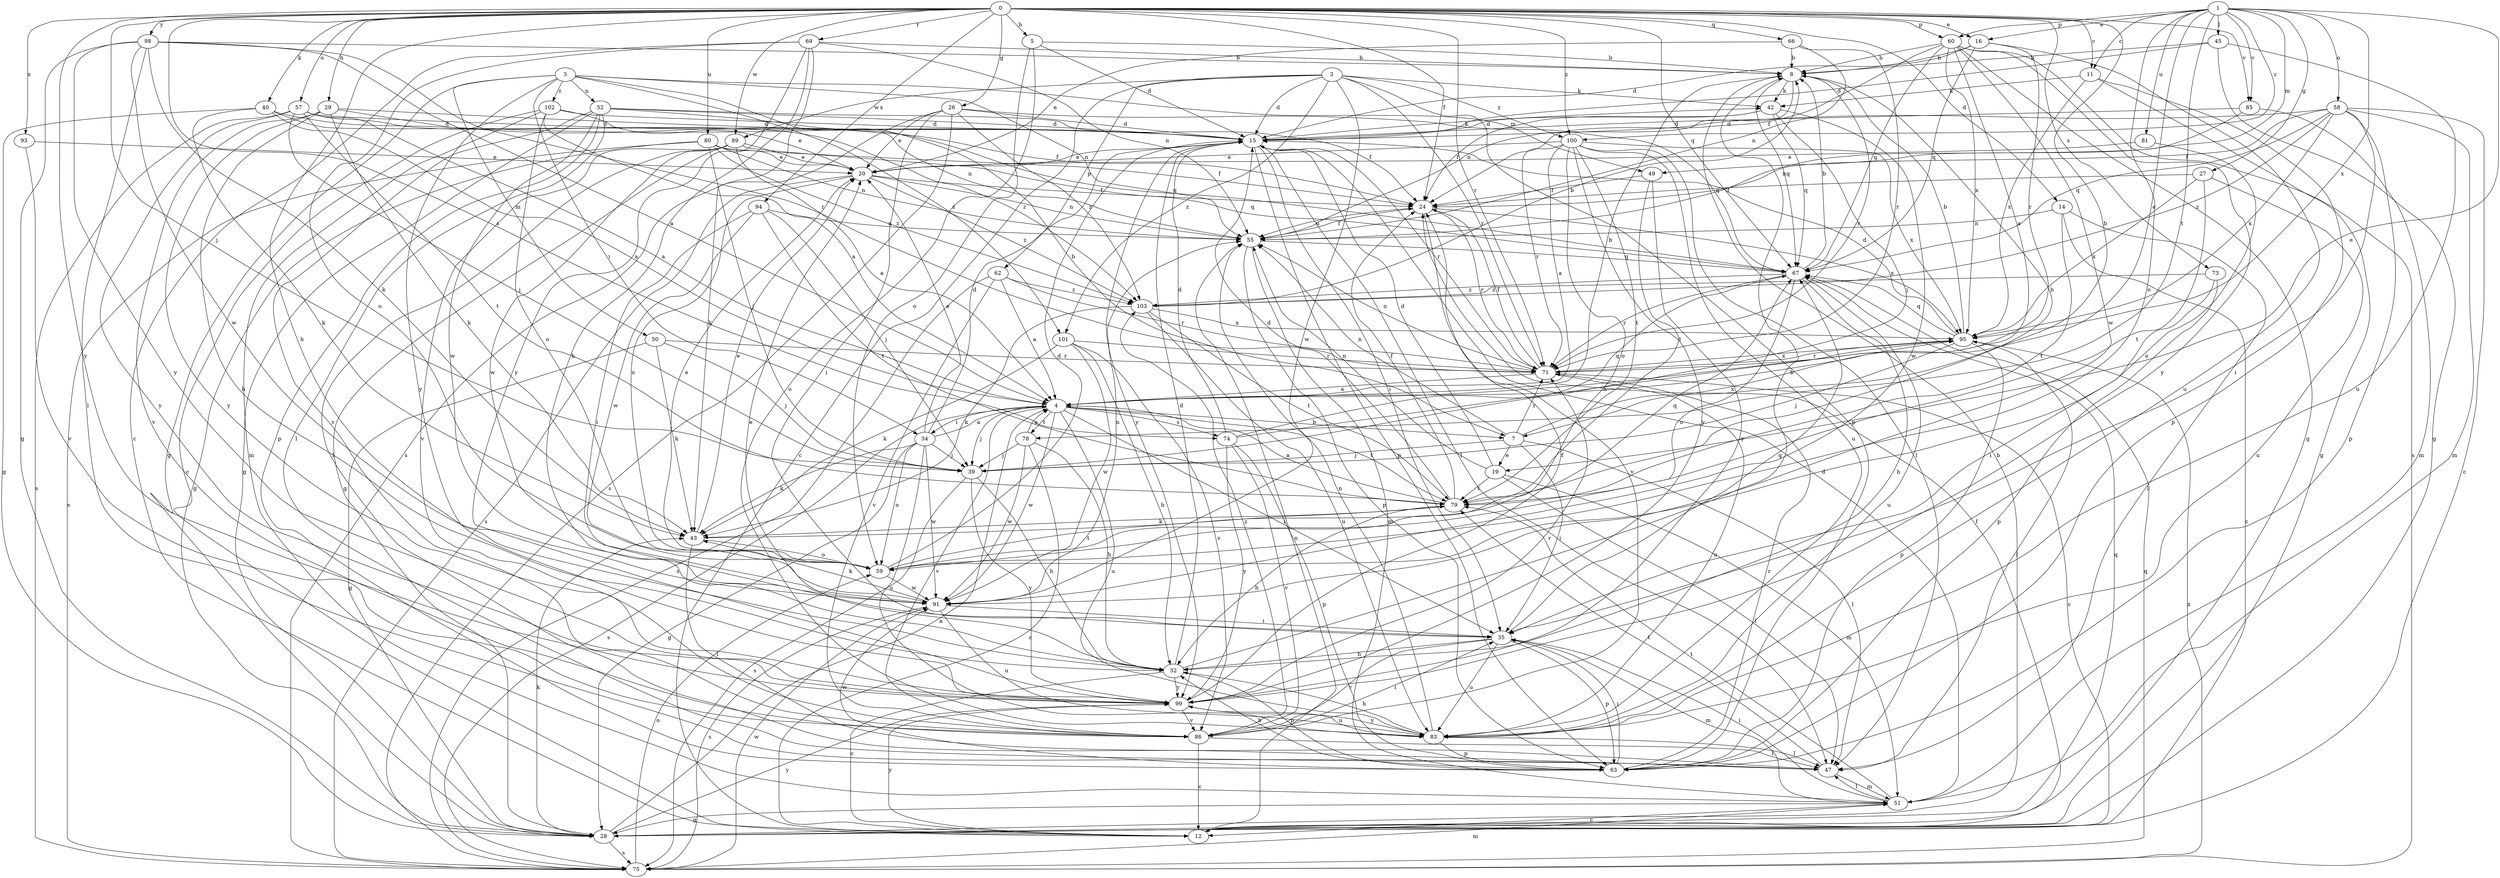 strict digraph  {
0;
1;
2;
3;
4;
5;
7;
8;
11;
12;
14;
15;
16;
19;
20;
24;
26;
27;
28;
29;
32;
34;
35;
39;
40;
42;
43;
45;
47;
49;
50;
51;
52;
55;
57;
58;
59;
60;
62;
63;
66;
67;
69;
71;
73;
74;
75;
78;
79;
80;
81;
83;
85;
86;
89;
91;
93;
94;
95;
98;
99;
100;
101;
102;
103;
0 -> 5  [label=b];
0 -> 7  [label=b];
0 -> 11  [label=c];
0 -> 14  [label=d];
0 -> 16  [label=e];
0 -> 24  [label=f];
0 -> 26  [label=g];
0 -> 29  [label=h];
0 -> 32  [label=h];
0 -> 39  [label=j];
0 -> 40  [label=k];
0 -> 57  [label=o];
0 -> 60  [label=p];
0 -> 66  [label=q];
0 -> 67  [label=q];
0 -> 69  [label=r];
0 -> 71  [label=r];
0 -> 73  [label=s];
0 -> 74  [label=s];
0 -> 80  [label=u];
0 -> 85  [label=v];
0 -> 89  [label=w];
0 -> 93  [label=x];
0 -> 94  [label=x];
0 -> 98  [label=y];
0 -> 99  [label=y];
0 -> 100  [label=z];
1 -> 4  [label=a];
1 -> 11  [label=c];
1 -> 16  [label=e];
1 -> 19  [label=e];
1 -> 27  [label=g];
1 -> 45  [label=l];
1 -> 49  [label=m];
1 -> 58  [label=o];
1 -> 59  [label=o];
1 -> 60  [label=p];
1 -> 78  [label=t];
1 -> 81  [label=u];
1 -> 85  [label=v];
1 -> 95  [label=x];
1 -> 100  [label=z];
2 -> 12  [label=c];
2 -> 15  [label=d];
2 -> 42  [label=k];
2 -> 62  [label=p];
2 -> 63  [label=p];
2 -> 71  [label=r];
2 -> 89  [label=w];
2 -> 91  [label=w];
2 -> 100  [label=z];
2 -> 101  [label=z];
3 -> 7  [label=b];
3 -> 28  [label=g];
3 -> 34  [label=i];
3 -> 49  [label=m];
3 -> 50  [label=m];
3 -> 52  [label=n];
3 -> 55  [label=n];
3 -> 99  [label=y];
3 -> 101  [label=z];
3 -> 102  [label=z];
4 -> 7  [label=b];
4 -> 8  [label=b];
4 -> 34  [label=i];
4 -> 35  [label=i];
4 -> 39  [label=j];
4 -> 74  [label=s];
4 -> 75  [label=s];
4 -> 78  [label=t];
4 -> 79  [label=t];
4 -> 83  [label=u];
4 -> 86  [label=v];
4 -> 91  [label=w];
5 -> 8  [label=b];
5 -> 15  [label=d];
5 -> 59  [label=o];
5 -> 83  [label=u];
7 -> 19  [label=e];
7 -> 35  [label=i];
7 -> 39  [label=j];
7 -> 47  [label=l];
7 -> 55  [label=n];
7 -> 71  [label=r];
7 -> 95  [label=x];
8 -> 42  [label=k];
8 -> 55  [label=n];
8 -> 67  [label=q];
8 -> 71  [label=r];
11 -> 28  [label=g];
11 -> 42  [label=k];
11 -> 63  [label=p];
11 -> 95  [label=x];
12 -> 24  [label=f];
12 -> 55  [label=n];
12 -> 99  [label=y];
14 -> 12  [label=c];
14 -> 47  [label=l];
14 -> 55  [label=n];
14 -> 79  [label=t];
15 -> 20  [label=e];
15 -> 35  [label=i];
15 -> 42  [label=k];
15 -> 47  [label=l];
15 -> 63  [label=p];
15 -> 71  [label=r];
15 -> 99  [label=y];
16 -> 8  [label=b];
16 -> 15  [label=d];
16 -> 67  [label=q];
16 -> 71  [label=r];
16 -> 83  [label=u];
19 -> 15  [label=d];
19 -> 47  [label=l];
19 -> 51  [label=m];
19 -> 55  [label=n];
19 -> 79  [label=t];
20 -> 24  [label=f];
20 -> 55  [label=n];
20 -> 59  [label=o];
20 -> 75  [label=s];
20 -> 103  [label=z];
24 -> 55  [label=n];
24 -> 71  [label=r];
24 -> 86  [label=v];
24 -> 95  [label=x];
26 -> 15  [label=d];
26 -> 20  [label=e];
26 -> 35  [label=i];
26 -> 43  [label=k];
26 -> 67  [label=q];
26 -> 75  [label=s];
26 -> 103  [label=z];
27 -> 24  [label=f];
27 -> 79  [label=t];
27 -> 83  [label=u];
27 -> 95  [label=x];
28 -> 4  [label=a];
28 -> 8  [label=b];
28 -> 43  [label=k];
28 -> 67  [label=q];
28 -> 75  [label=s];
28 -> 99  [label=y];
29 -> 15  [label=d];
29 -> 24  [label=f];
29 -> 32  [label=h];
29 -> 43  [label=k];
29 -> 86  [label=v];
29 -> 99  [label=y];
32 -> 8  [label=b];
32 -> 12  [label=c];
32 -> 15  [label=d];
32 -> 20  [label=e];
32 -> 63  [label=p];
32 -> 99  [label=y];
34 -> 4  [label=a];
34 -> 15  [label=d];
34 -> 20  [label=e];
34 -> 28  [label=g];
34 -> 39  [label=j];
34 -> 43  [label=k];
34 -> 59  [label=o];
34 -> 83  [label=u];
34 -> 91  [label=w];
35 -> 32  [label=h];
35 -> 51  [label=m];
35 -> 63  [label=p];
35 -> 67  [label=q];
35 -> 83  [label=u];
35 -> 86  [label=v];
39 -> 32  [label=h];
39 -> 75  [label=s];
39 -> 99  [label=y];
40 -> 4  [label=a];
40 -> 15  [label=d];
40 -> 28  [label=g];
40 -> 43  [label=k];
40 -> 55  [label=n];
42 -> 15  [label=d];
42 -> 24  [label=f];
42 -> 39  [label=j];
42 -> 67  [label=q];
42 -> 91  [label=w];
43 -> 20  [label=e];
43 -> 47  [label=l];
43 -> 59  [label=o];
43 -> 67  [label=q];
45 -> 8  [label=b];
45 -> 15  [label=d];
45 -> 28  [label=g];
45 -> 83  [label=u];
47 -> 51  [label=m];
47 -> 79  [label=t];
49 -> 24  [label=f];
49 -> 79  [label=t];
49 -> 99  [label=y];
50 -> 28  [label=g];
50 -> 39  [label=j];
50 -> 43  [label=k];
50 -> 71  [label=r];
51 -> 12  [label=c];
51 -> 15  [label=d];
51 -> 28  [label=g];
51 -> 35  [label=i];
51 -> 47  [label=l];
51 -> 79  [label=t];
52 -> 15  [label=d];
52 -> 24  [label=f];
52 -> 28  [label=g];
52 -> 47  [label=l];
52 -> 63  [label=p];
52 -> 67  [label=q];
52 -> 86  [label=v];
52 -> 91  [label=w];
55 -> 24  [label=f];
55 -> 51  [label=m];
55 -> 63  [label=p];
55 -> 67  [label=q];
57 -> 4  [label=a];
57 -> 15  [label=d];
57 -> 39  [label=j];
57 -> 75  [label=s];
57 -> 79  [label=t];
57 -> 99  [label=y];
57 -> 103  [label=z];
58 -> 12  [label=c];
58 -> 15  [label=d];
58 -> 24  [label=f];
58 -> 35  [label=i];
58 -> 51  [label=m];
58 -> 63  [label=p];
58 -> 67  [label=q];
58 -> 95  [label=x];
58 -> 103  [label=z];
59 -> 15  [label=d];
59 -> 20  [label=e];
59 -> 79  [label=t];
59 -> 91  [label=w];
60 -> 4  [label=a];
60 -> 8  [label=b];
60 -> 24  [label=f];
60 -> 28  [label=g];
60 -> 67  [label=q];
60 -> 75  [label=s];
60 -> 91  [label=w];
60 -> 95  [label=x];
60 -> 99  [label=y];
62 -> 4  [label=a];
62 -> 71  [label=r];
62 -> 75  [label=s];
62 -> 86  [label=v];
62 -> 103  [label=z];
63 -> 32  [label=h];
63 -> 35  [label=i];
63 -> 71  [label=r];
63 -> 91  [label=w];
66 -> 8  [label=b];
66 -> 20  [label=e];
66 -> 55  [label=n];
66 -> 71  [label=r];
67 -> 8  [label=b];
67 -> 32  [label=h];
67 -> 59  [label=o];
67 -> 71  [label=r];
67 -> 83  [label=u];
67 -> 103  [label=z];
69 -> 8  [label=b];
69 -> 12  [label=c];
69 -> 32  [label=h];
69 -> 55  [label=n];
69 -> 59  [label=o];
69 -> 75  [label=s];
69 -> 99  [label=y];
71 -> 4  [label=a];
71 -> 12  [label=c];
71 -> 24  [label=f];
71 -> 55  [label=n];
71 -> 83  [label=u];
71 -> 95  [label=x];
73 -> 35  [label=i];
73 -> 63  [label=p];
73 -> 103  [label=z];
74 -> 15  [label=d];
74 -> 63  [label=p];
74 -> 67  [label=q];
74 -> 86  [label=v];
74 -> 95  [label=x];
74 -> 99  [label=y];
75 -> 51  [label=m];
75 -> 59  [label=o];
75 -> 67  [label=q];
75 -> 91  [label=w];
75 -> 95  [label=x];
78 -> 4  [label=a];
78 -> 12  [label=c];
78 -> 32  [label=h];
78 -> 39  [label=j];
78 -> 91  [label=w];
79 -> 4  [label=a];
79 -> 8  [label=b];
79 -> 15  [label=d];
79 -> 24  [label=f];
79 -> 32  [label=h];
79 -> 43  [label=k];
80 -> 20  [label=e];
80 -> 24  [label=f];
80 -> 28  [label=g];
80 -> 39  [label=j];
80 -> 55  [label=n];
80 -> 75  [label=s];
80 -> 103  [label=z];
81 -> 20  [label=e];
81 -> 59  [label=o];
83 -> 32  [label=h];
83 -> 47  [label=l];
83 -> 55  [label=n];
83 -> 63  [label=p];
83 -> 99  [label=y];
85 -> 15  [label=d];
85 -> 51  [label=m];
85 -> 55  [label=n];
86 -> 12  [label=c];
86 -> 35  [label=i];
86 -> 47  [label=l];
86 -> 103  [label=z];
89 -> 4  [label=a];
89 -> 20  [label=e];
89 -> 28  [label=g];
89 -> 47  [label=l];
89 -> 67  [label=q];
89 -> 86  [label=v];
89 -> 91  [label=w];
91 -> 35  [label=i];
91 -> 43  [label=k];
91 -> 55  [label=n];
91 -> 75  [label=s];
91 -> 83  [label=u];
93 -> 20  [label=e];
93 -> 86  [label=v];
94 -> 35  [label=i];
94 -> 39  [label=j];
94 -> 55  [label=n];
94 -> 79  [label=t];
94 -> 91  [label=w];
95 -> 8  [label=b];
95 -> 15  [label=d];
95 -> 39  [label=j];
95 -> 47  [label=l];
95 -> 63  [label=p];
95 -> 67  [label=q];
95 -> 71  [label=r];
98 -> 4  [label=a];
98 -> 8  [label=b];
98 -> 28  [label=g];
98 -> 43  [label=k];
98 -> 47  [label=l];
98 -> 71  [label=r];
98 -> 91  [label=w];
98 -> 99  [label=y];
99 -> 24  [label=f];
99 -> 71  [label=r];
99 -> 83  [label=u];
99 -> 86  [label=v];
100 -> 4  [label=a];
100 -> 20  [label=e];
100 -> 47  [label=l];
100 -> 59  [label=o];
100 -> 71  [label=r];
100 -> 79  [label=t];
100 -> 83  [label=u];
100 -> 95  [label=x];
100 -> 99  [label=y];
101 -> 32  [label=h];
101 -> 43  [label=k];
101 -> 71  [label=r];
101 -> 86  [label=v];
101 -> 91  [label=w];
102 -> 4  [label=a];
102 -> 12  [label=c];
102 -> 15  [label=d];
102 -> 20  [label=e];
102 -> 51  [label=m];
102 -> 59  [label=o];
103 -> 8  [label=b];
103 -> 43  [label=k];
103 -> 79  [label=t];
103 -> 83  [label=u];
103 -> 95  [label=x];
}
